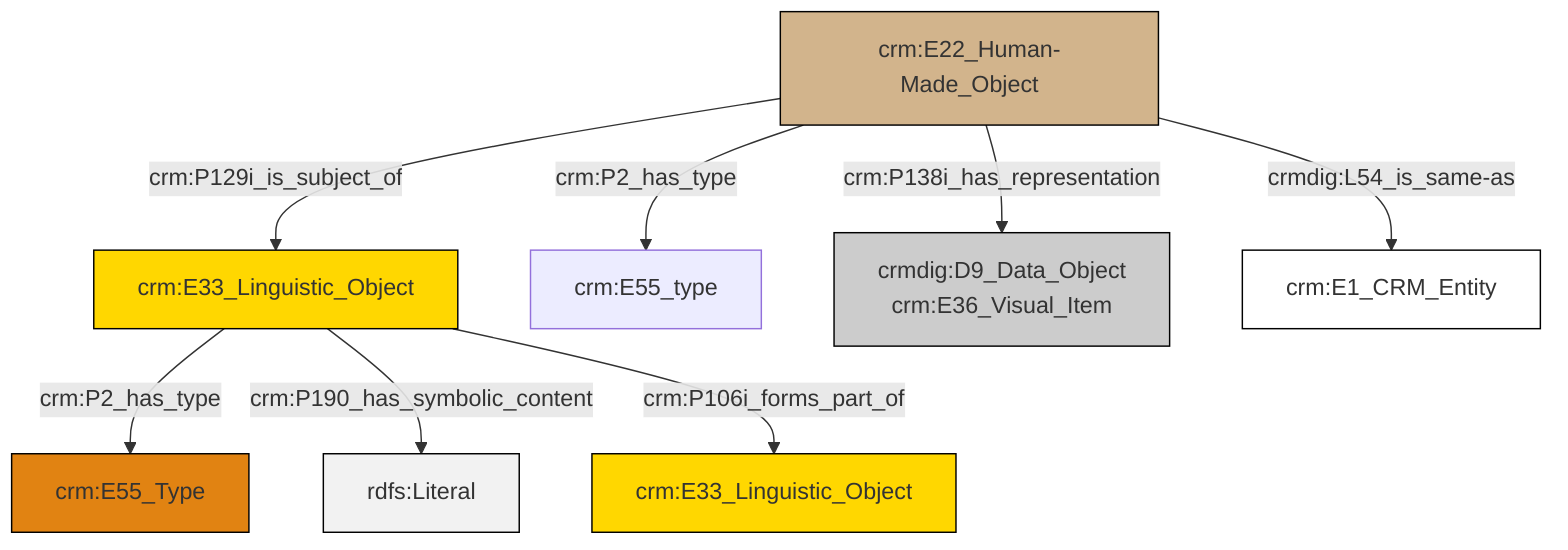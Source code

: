 graph TD
classDef Literal fill:#f2f2f2,stroke:#000000;
classDef CRM_Entity fill:#FFFFFF,stroke:#000000;
classDef Temporal_Entity fill:#00C9E6, stroke:#000000;
classDef Type fill:#E18312, stroke:#000000;
classDef Time-Span fill:#2C9C91, stroke:#000000;
classDef Appellation fill:#FFEB7F, stroke:#000000;
classDef Place fill:#008836, stroke:#000000;
classDef Persistent_Item fill:#B266B2, stroke:#000000;
classDef Conceptual_Object fill:#FFD700, stroke:#000000;
classDef Physical_Thing fill:#D2B48C, stroke:#000000;
classDef Actor fill:#f58aad, stroke:#000000;
classDef PC_Classes fill:#4ce600, stroke:#000000;
classDef Multi fill:#cccccc,stroke:#000000;

4["crm:E33_Linguistic_Object"]:::Conceptual_Object -->|crm:P2_has_type| 2["crm:E55_Type"]:::Type
4["crm:E33_Linguistic_Object"]:::Conceptual_Object -->|crm:P190_has_symbolic_content| 8[rdfs:Literal]:::Literal
12["crm:E22_Human-Made_Object"]:::Physical_Thing -->|crm:P129i_is_subject_of| 4["crm:E33_Linguistic_Object"]:::Conceptual_Object
12["crm:E22_Human-Made_Object"]:::Physical_Thing -->|crmdig:L54_is_same-as| 14["crm:E1_CRM_Entity"]:::CRM_Entity
12["crm:E22_Human-Made_Object"]:::Physical_Thing -->|crm:P2_has_type| 5["crm:E55_type"]:::Default
12["crm:E22_Human-Made_Object"]:::Physical_Thing -->|crm:P138i_has_representation| 9["crmdig:D9_Data_Object<br>crm:E36_Visual_Item"]:::Multi
4["crm:E33_Linguistic_Object"]:::Conceptual_Object -->|crm:P106i_forms_part_of| 0["crm:E33_Linguistic_Object"]:::Conceptual_Object